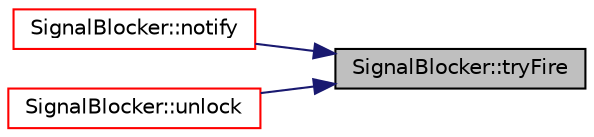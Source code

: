 digraph "SignalBlocker::tryFire"
{
 // LATEX_PDF_SIZE
  edge [fontname="Helvetica",fontsize="10",labelfontname="Helvetica",labelfontsize="10"];
  node [fontname="Helvetica",fontsize="10",shape=record];
  rankdir="RL";
  Node1 [label="SignalBlocker::tryFire",height=0.2,width=0.4,color="black", fillcolor="grey75", style="filled", fontcolor="black",tooltip=" "];
  Node1 -> Node2 [dir="back",color="midnightblue",fontsize="10",style="solid",fontname="Helvetica"];
  Node2 [label="SignalBlocker::notify",height=0.2,width=0.4,color="red", fillcolor="white", style="filled",URL="$class_signal_blocker.html#a04b4aed681630b681cc37f6726844bf9",tooltip=" "];
  Node1 -> Node8 [dir="back",color="midnightblue",fontsize="10",style="solid",fontname="Helvetica"];
  Node8 [label="SignalBlocker::unlock",height=0.2,width=0.4,color="red", fillcolor="white", style="filled",URL="$class_signal_blocker.html#a9a7f72fd508b69eced286f4817413a98",tooltip=" "];
}
